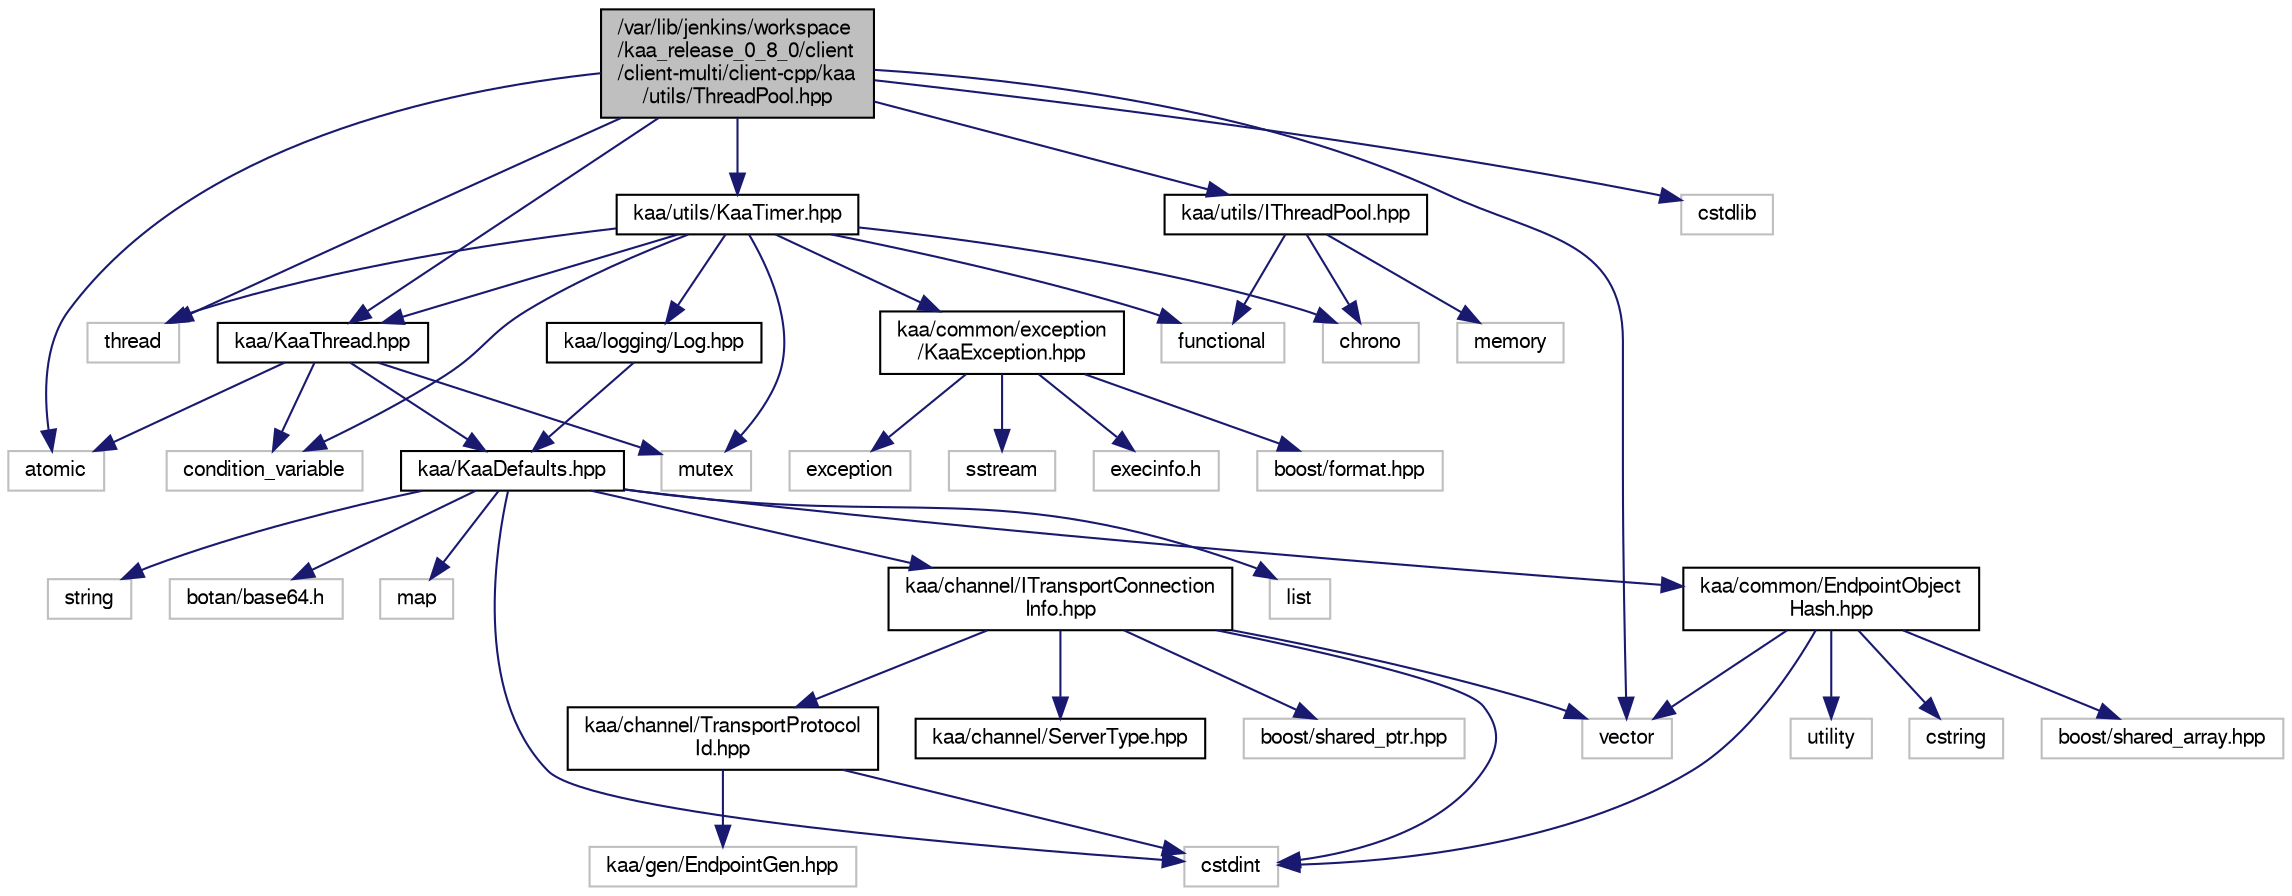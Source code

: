 digraph "/var/lib/jenkins/workspace/kaa_release_0_8_0/client/client-multi/client-cpp/kaa/utils/ThreadPool.hpp"
{
  bgcolor="transparent";
  edge [fontname="FreeSans",fontsize="10",labelfontname="FreeSans",labelfontsize="10"];
  node [fontname="FreeSans",fontsize="10",shape=record];
  Node1 [label="/var/lib/jenkins/workspace\l/kaa_release_0_8_0/client\l/client-multi/client-cpp/kaa\l/utils/ThreadPool.hpp",height=0.2,width=0.4,color="black", fillcolor="grey75", style="filled" fontcolor="black"];
  Node1 -> Node2 [color="midnightblue",fontsize="10",style="solid",fontname="FreeSans"];
  Node2 [label="atomic",height=0.2,width=0.4,color="grey75"];
  Node1 -> Node3 [color="midnightblue",fontsize="10",style="solid",fontname="FreeSans"];
  Node3 [label="cstdlib",height=0.2,width=0.4,color="grey75"];
  Node1 -> Node4 [color="midnightblue",fontsize="10",style="solid",fontname="FreeSans"];
  Node4 [label="vector",height=0.2,width=0.4,color="grey75"];
  Node1 -> Node5 [color="midnightblue",fontsize="10",style="solid",fontname="FreeSans"];
  Node5 [label="thread",height=0.2,width=0.4,color="grey75"];
  Node1 -> Node6 [color="midnightblue",fontsize="10",style="solid",fontname="FreeSans"];
  Node6 [label="kaa/KaaThread.hpp",height=0.2,width=0.4,color="black",URL="$KaaThread_8hpp.html"];
  Node6 -> Node7 [color="midnightblue",fontsize="10",style="solid",fontname="FreeSans"];
  Node7 [label="kaa/KaaDefaults.hpp",height=0.2,width=0.4,color="black",URL="$KaaDefaults_8hpp.html"];
  Node7 -> Node8 [color="midnightblue",fontsize="10",style="solid",fontname="FreeSans"];
  Node8 [label="map",height=0.2,width=0.4,color="grey75"];
  Node7 -> Node9 [color="midnightblue",fontsize="10",style="solid",fontname="FreeSans"];
  Node9 [label="list",height=0.2,width=0.4,color="grey75"];
  Node7 -> Node10 [color="midnightblue",fontsize="10",style="solid",fontname="FreeSans"];
  Node10 [label="string",height=0.2,width=0.4,color="grey75"];
  Node7 -> Node11 [color="midnightblue",fontsize="10",style="solid",fontname="FreeSans"];
  Node11 [label="botan/base64.h",height=0.2,width=0.4,color="grey75"];
  Node7 -> Node12 [color="midnightblue",fontsize="10",style="solid",fontname="FreeSans"];
  Node12 [label="cstdint",height=0.2,width=0.4,color="grey75"];
  Node7 -> Node13 [color="midnightblue",fontsize="10",style="solid",fontname="FreeSans"];
  Node13 [label="kaa/common/EndpointObject\lHash.hpp",height=0.2,width=0.4,color="black",URL="$EndpointObjectHash_8hpp.html"];
  Node13 -> Node14 [color="midnightblue",fontsize="10",style="solid",fontname="FreeSans"];
  Node14 [label="utility",height=0.2,width=0.4,color="grey75"];
  Node13 -> Node15 [color="midnightblue",fontsize="10",style="solid",fontname="FreeSans"];
  Node15 [label="cstring",height=0.2,width=0.4,color="grey75"];
  Node13 -> Node4 [color="midnightblue",fontsize="10",style="solid",fontname="FreeSans"];
  Node13 -> Node12 [color="midnightblue",fontsize="10",style="solid",fontname="FreeSans"];
  Node13 -> Node16 [color="midnightblue",fontsize="10",style="solid",fontname="FreeSans"];
  Node16 [label="boost/shared_array.hpp",height=0.2,width=0.4,color="grey75"];
  Node7 -> Node17 [color="midnightblue",fontsize="10",style="solid",fontname="FreeSans"];
  Node17 [label="kaa/channel/ITransportConnection\lInfo.hpp",height=0.2,width=0.4,color="black",URL="$ITransportConnectionInfo_8hpp.html"];
  Node17 -> Node12 [color="midnightblue",fontsize="10",style="solid",fontname="FreeSans"];
  Node17 -> Node4 [color="midnightblue",fontsize="10",style="solid",fontname="FreeSans"];
  Node17 -> Node18 [color="midnightblue",fontsize="10",style="solid",fontname="FreeSans"];
  Node18 [label="boost/shared_ptr.hpp",height=0.2,width=0.4,color="grey75"];
  Node17 -> Node19 [color="midnightblue",fontsize="10",style="solid",fontname="FreeSans"];
  Node19 [label="kaa/channel/ServerType.hpp",height=0.2,width=0.4,color="black",URL="$ServerType_8hpp.html"];
  Node17 -> Node20 [color="midnightblue",fontsize="10",style="solid",fontname="FreeSans"];
  Node20 [label="kaa/channel/TransportProtocol\lId.hpp",height=0.2,width=0.4,color="black",URL="$TransportProtocolId_8hpp.html"];
  Node20 -> Node12 [color="midnightblue",fontsize="10",style="solid",fontname="FreeSans"];
  Node20 -> Node21 [color="midnightblue",fontsize="10",style="solid",fontname="FreeSans"];
  Node21 [label="kaa/gen/EndpointGen.hpp",height=0.2,width=0.4,color="grey75"];
  Node6 -> Node22 [color="midnightblue",fontsize="10",style="solid",fontname="FreeSans"];
  Node22 [label="mutex",height=0.2,width=0.4,color="grey75"];
  Node6 -> Node2 [color="midnightblue",fontsize="10",style="solid",fontname="FreeSans"];
  Node6 -> Node23 [color="midnightblue",fontsize="10",style="solid",fontname="FreeSans"];
  Node23 [label="condition_variable",height=0.2,width=0.4,color="grey75"];
  Node1 -> Node24 [color="midnightblue",fontsize="10",style="solid",fontname="FreeSans"];
  Node24 [label="kaa/utils/KaaTimer.hpp",height=0.2,width=0.4,color="black",URL="$KaaTimer_8hpp.html"];
  Node24 -> Node25 [color="midnightblue",fontsize="10",style="solid",fontname="FreeSans"];
  Node25 [label="chrono",height=0.2,width=0.4,color="grey75"];
  Node24 -> Node22 [color="midnightblue",fontsize="10",style="solid",fontname="FreeSans"];
  Node24 -> Node5 [color="midnightblue",fontsize="10",style="solid",fontname="FreeSans"];
  Node24 -> Node26 [color="midnightblue",fontsize="10",style="solid",fontname="FreeSans"];
  Node26 [label="functional",height=0.2,width=0.4,color="grey75"];
  Node24 -> Node23 [color="midnightblue",fontsize="10",style="solid",fontname="FreeSans"];
  Node24 -> Node6 [color="midnightblue",fontsize="10",style="solid",fontname="FreeSans"];
  Node24 -> Node27 [color="midnightblue",fontsize="10",style="solid",fontname="FreeSans"];
  Node27 [label="kaa/logging/Log.hpp",height=0.2,width=0.4,color="black",URL="$Log_8hpp.html"];
  Node27 -> Node7 [color="midnightblue",fontsize="10",style="solid",fontname="FreeSans"];
  Node24 -> Node28 [color="midnightblue",fontsize="10",style="solid",fontname="FreeSans"];
  Node28 [label="kaa/common/exception\l/KaaException.hpp",height=0.2,width=0.4,color="black",URL="$KaaException_8hpp.html"];
  Node28 -> Node29 [color="midnightblue",fontsize="10",style="solid",fontname="FreeSans"];
  Node29 [label="boost/format.hpp",height=0.2,width=0.4,color="grey75"];
  Node28 -> Node30 [color="midnightblue",fontsize="10",style="solid",fontname="FreeSans"];
  Node30 [label="exception",height=0.2,width=0.4,color="grey75"];
  Node28 -> Node31 [color="midnightblue",fontsize="10",style="solid",fontname="FreeSans"];
  Node31 [label="sstream",height=0.2,width=0.4,color="grey75"];
  Node28 -> Node32 [color="midnightblue",fontsize="10",style="solid",fontname="FreeSans"];
  Node32 [label="execinfo.h",height=0.2,width=0.4,color="grey75"];
  Node1 -> Node33 [color="midnightblue",fontsize="10",style="solid",fontname="FreeSans"];
  Node33 [label="kaa/utils/IThreadPool.hpp",height=0.2,width=0.4,color="black",URL="$IThreadPool_8hpp.html"];
  Node33 -> Node25 [color="midnightblue",fontsize="10",style="solid",fontname="FreeSans"];
  Node33 -> Node26 [color="midnightblue",fontsize="10",style="solid",fontname="FreeSans"];
  Node33 -> Node34 [color="midnightblue",fontsize="10",style="solid",fontname="FreeSans"];
  Node34 [label="memory",height=0.2,width=0.4,color="grey75"];
}
